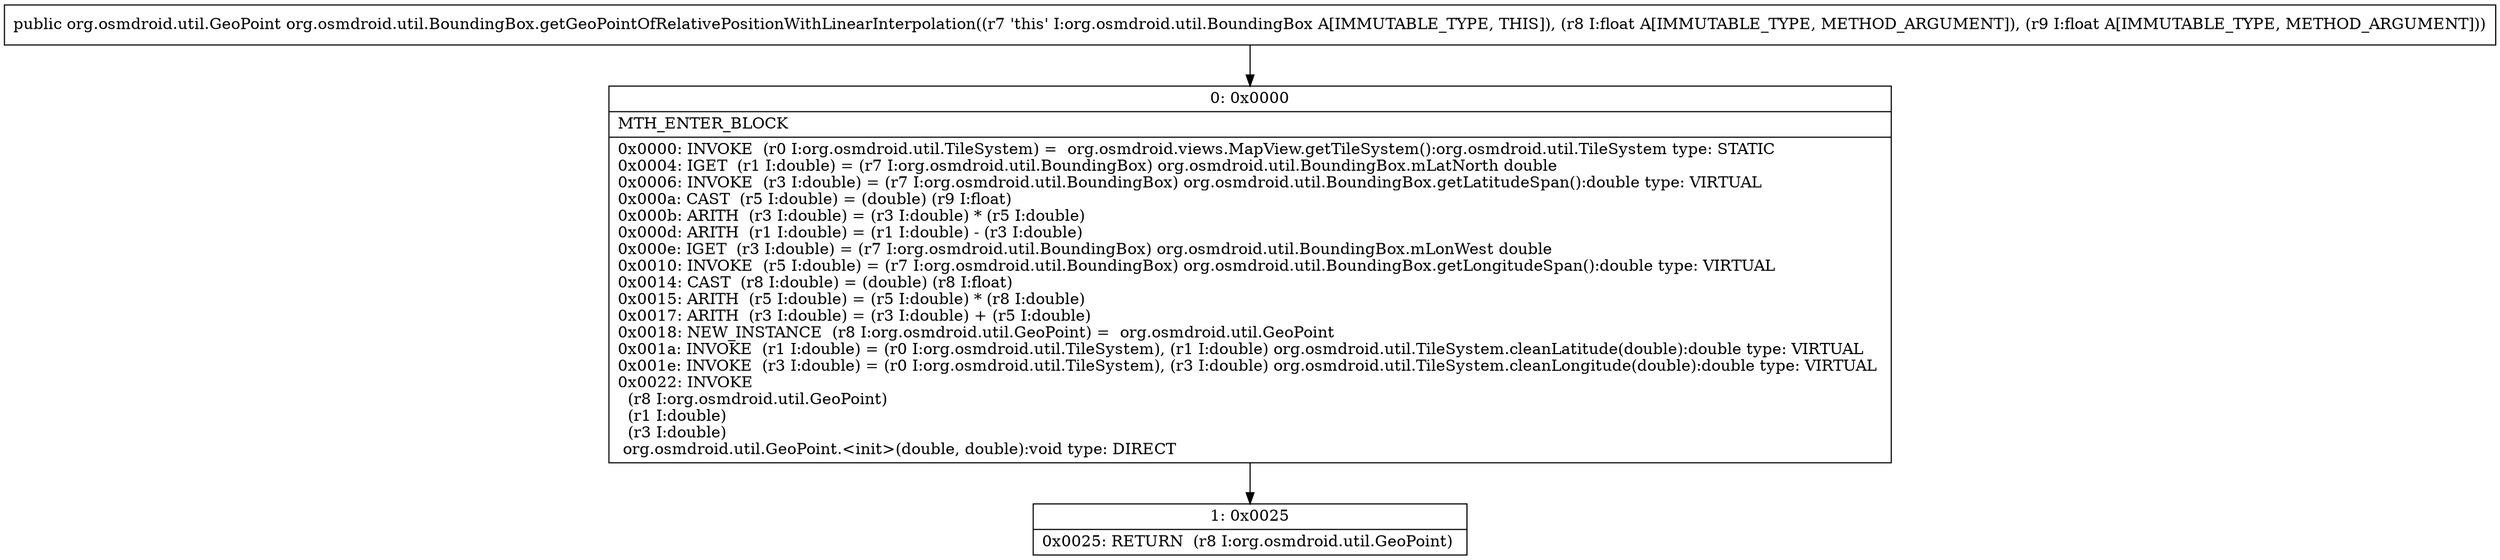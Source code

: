 digraph "CFG fororg.osmdroid.util.BoundingBox.getGeoPointOfRelativePositionWithLinearInterpolation(FF)Lorg\/osmdroid\/util\/GeoPoint;" {
Node_0 [shape=record,label="{0\:\ 0x0000|MTH_ENTER_BLOCK\l|0x0000: INVOKE  (r0 I:org.osmdroid.util.TileSystem) =  org.osmdroid.views.MapView.getTileSystem():org.osmdroid.util.TileSystem type: STATIC \l0x0004: IGET  (r1 I:double) = (r7 I:org.osmdroid.util.BoundingBox) org.osmdroid.util.BoundingBox.mLatNorth double \l0x0006: INVOKE  (r3 I:double) = (r7 I:org.osmdroid.util.BoundingBox) org.osmdroid.util.BoundingBox.getLatitudeSpan():double type: VIRTUAL \l0x000a: CAST  (r5 I:double) = (double) (r9 I:float) \l0x000b: ARITH  (r3 I:double) = (r3 I:double) * (r5 I:double) \l0x000d: ARITH  (r1 I:double) = (r1 I:double) \- (r3 I:double) \l0x000e: IGET  (r3 I:double) = (r7 I:org.osmdroid.util.BoundingBox) org.osmdroid.util.BoundingBox.mLonWest double \l0x0010: INVOKE  (r5 I:double) = (r7 I:org.osmdroid.util.BoundingBox) org.osmdroid.util.BoundingBox.getLongitudeSpan():double type: VIRTUAL \l0x0014: CAST  (r8 I:double) = (double) (r8 I:float) \l0x0015: ARITH  (r5 I:double) = (r5 I:double) * (r8 I:double) \l0x0017: ARITH  (r3 I:double) = (r3 I:double) + (r5 I:double) \l0x0018: NEW_INSTANCE  (r8 I:org.osmdroid.util.GeoPoint) =  org.osmdroid.util.GeoPoint \l0x001a: INVOKE  (r1 I:double) = (r0 I:org.osmdroid.util.TileSystem), (r1 I:double) org.osmdroid.util.TileSystem.cleanLatitude(double):double type: VIRTUAL \l0x001e: INVOKE  (r3 I:double) = (r0 I:org.osmdroid.util.TileSystem), (r3 I:double) org.osmdroid.util.TileSystem.cleanLongitude(double):double type: VIRTUAL \l0x0022: INVOKE  \l  (r8 I:org.osmdroid.util.GeoPoint)\l  (r1 I:double)\l  (r3 I:double)\l org.osmdroid.util.GeoPoint.\<init\>(double, double):void type: DIRECT \l}"];
Node_1 [shape=record,label="{1\:\ 0x0025|0x0025: RETURN  (r8 I:org.osmdroid.util.GeoPoint) \l}"];
MethodNode[shape=record,label="{public org.osmdroid.util.GeoPoint org.osmdroid.util.BoundingBox.getGeoPointOfRelativePositionWithLinearInterpolation((r7 'this' I:org.osmdroid.util.BoundingBox A[IMMUTABLE_TYPE, THIS]), (r8 I:float A[IMMUTABLE_TYPE, METHOD_ARGUMENT]), (r9 I:float A[IMMUTABLE_TYPE, METHOD_ARGUMENT])) }"];
MethodNode -> Node_0;
Node_0 -> Node_1;
}


